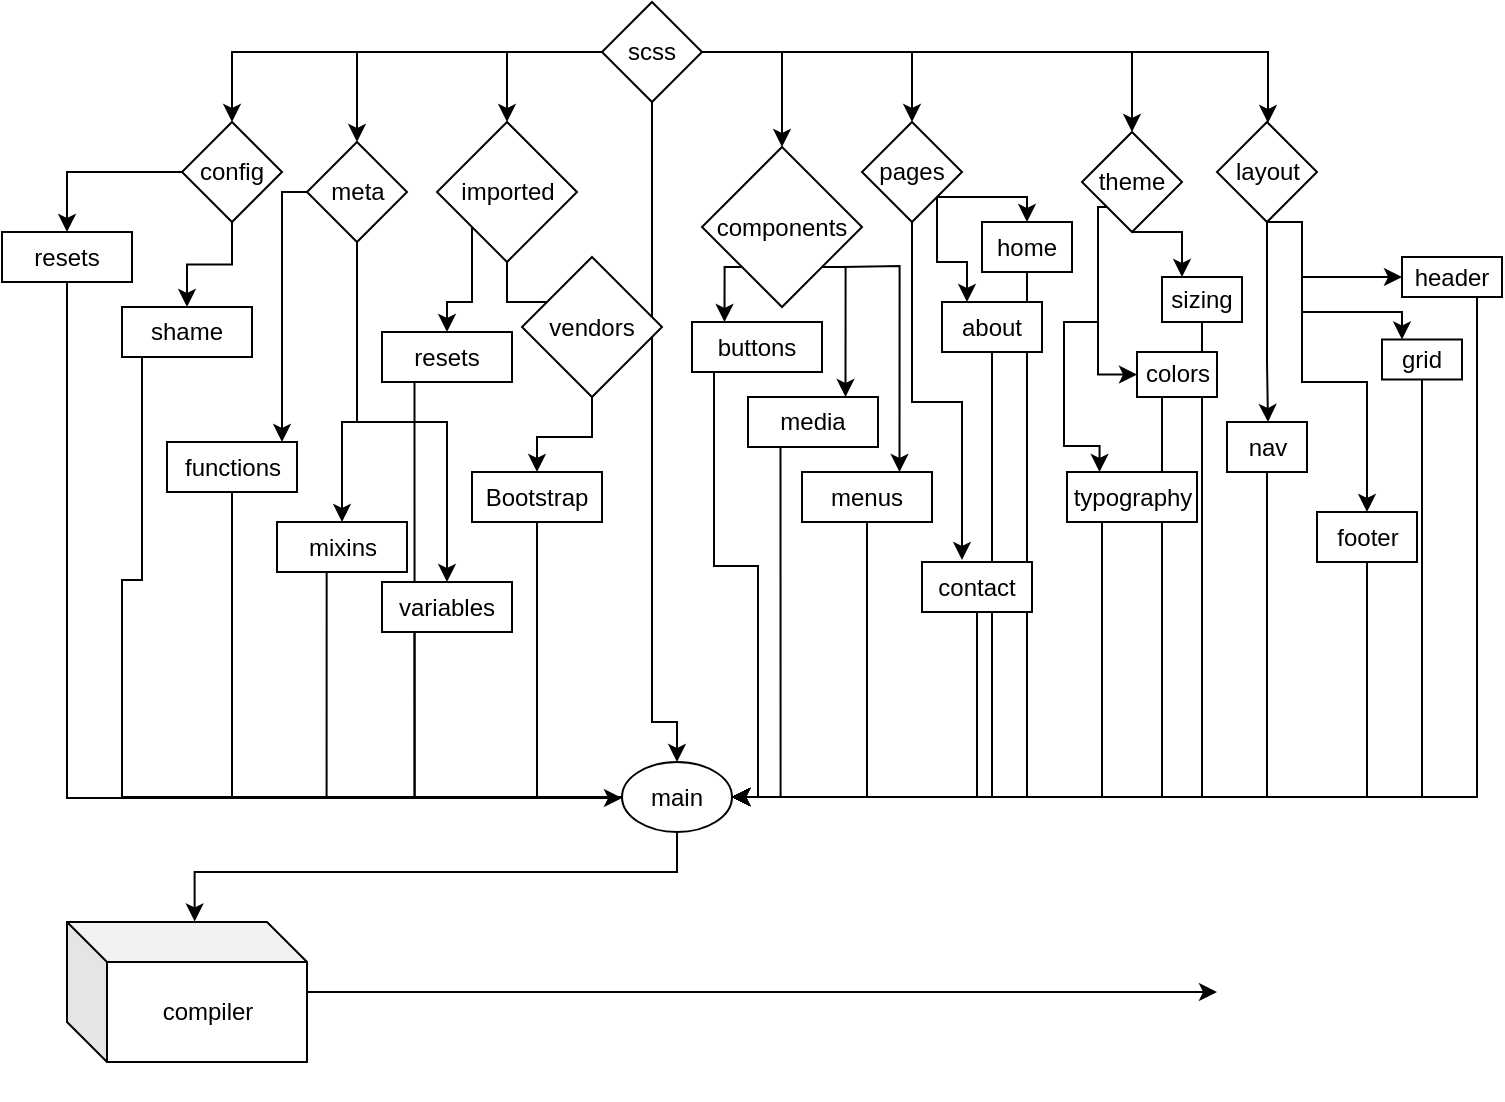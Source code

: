 <mxfile version="13.7.7"><diagram id="FBBRjGyNT6LOOLZ67WMv" name="Page-1"><mxGraphModel dx="628" dy="480" grid="1" gridSize="10" guides="1" tooltips="1" connect="1" arrows="1" fold="1" page="1" pageScale="1" pageWidth="850" pageHeight="1100" background="none" math="0" shadow="0"><root><mxCell id="0"/><mxCell id="1" parent="0"/><mxCell id="kTXLFT6AYxZkji_LVLMk-94" style="edgeStyle=orthogonalEdgeStyle;rounded=0;orthogonalLoop=1;jettySize=auto;html=1;exitX=0.5;exitY=1;exitDx=0;exitDy=0;entryX=1;entryY=0.5;entryDx=0;entryDy=0;startArrow=none;startFill=0;endArrow=classic;endFill=1;" edge="1" parent="1" source="kTXLFT6AYxZkji_LVLMk-51" target="kTXLFT6AYxZkji_LVLMk-16"><mxGeometry relative="1" as="geometry"/></mxCell><mxCell id="kTXLFT6AYxZkji_LVLMk-80" style="edgeStyle=orthogonalEdgeStyle;rounded=0;orthogonalLoop=1;jettySize=auto;html=1;entryX=0;entryY=0.5;entryDx=0;entryDy=0;startArrow=none;startFill=0;endArrow=none;endFill=0;exitX=0.25;exitY=1;exitDx=0;exitDy=0;" edge="1" parent="1" source="kTXLFT6AYxZkji_LVLMk-40" target="kTXLFT6AYxZkji_LVLMk-16"><mxGeometry relative="1" as="geometry"/></mxCell><mxCell id="kTXLFT6AYxZkji_LVLMk-3" value="" style="edgeStyle=orthogonalEdgeStyle;rounded=0;orthogonalLoop=1;jettySize=auto;html=1;" edge="1" parent="1" source="kTXLFT6AYxZkji_LVLMk-1" target="kTXLFT6AYxZkji_LVLMk-2"><mxGeometry relative="1" as="geometry"/></mxCell><mxCell id="kTXLFT6AYxZkji_LVLMk-5" value="" style="edgeStyle=orthogonalEdgeStyle;rounded=0;orthogonalLoop=1;jettySize=auto;html=1;" edge="1" parent="1" source="kTXLFT6AYxZkji_LVLMk-1" target="kTXLFT6AYxZkji_LVLMk-4"><mxGeometry relative="1" as="geometry"/></mxCell><mxCell id="kTXLFT6AYxZkji_LVLMk-7" value="" style="edgeStyle=orthogonalEdgeStyle;rounded=0;orthogonalLoop=1;jettySize=auto;html=1;" edge="1" parent="1" source="kTXLFT6AYxZkji_LVLMk-1" target="kTXLFT6AYxZkji_LVLMk-6"><mxGeometry relative="1" as="geometry"/></mxCell><mxCell id="kTXLFT6AYxZkji_LVLMk-9" value="" style="edgeStyle=orthogonalEdgeStyle;rounded=0;orthogonalLoop=1;jettySize=auto;html=1;" edge="1" parent="1" source="kTXLFT6AYxZkji_LVLMk-1" target="kTXLFT6AYxZkji_LVLMk-8"><mxGeometry relative="1" as="geometry"><Array as="points"><mxPoint x="683" y="65"/></Array></mxGeometry></mxCell><mxCell id="kTXLFT6AYxZkji_LVLMk-11" value="" style="edgeStyle=orthogonalEdgeStyle;rounded=0;orthogonalLoop=1;jettySize=auto;html=1;" edge="1" parent="1" source="kTXLFT6AYxZkji_LVLMk-1" target="kTXLFT6AYxZkji_LVLMk-10"><mxGeometry relative="1" as="geometry"/></mxCell><mxCell id="kTXLFT6AYxZkji_LVLMk-13" value="" style="edgeStyle=orthogonalEdgeStyle;rounded=0;orthogonalLoop=1;jettySize=auto;html=1;" edge="1" parent="1" source="kTXLFT6AYxZkji_LVLMk-1" target="kTXLFT6AYxZkji_LVLMk-12"><mxGeometry relative="1" as="geometry"/></mxCell><mxCell id="kTXLFT6AYxZkji_LVLMk-15" value="" style="edgeStyle=orthogonalEdgeStyle;rounded=0;orthogonalLoop=1;jettySize=auto;html=1;" edge="1" parent="1" source="kTXLFT6AYxZkji_LVLMk-1" target="kTXLFT6AYxZkji_LVLMk-14"><mxGeometry relative="1" as="geometry"><Array as="points"><mxPoint x="440" y="65"/></Array></mxGeometry></mxCell><mxCell id="kTXLFT6AYxZkji_LVLMk-17" value="" style="edgeStyle=orthogonalEdgeStyle;rounded=0;orthogonalLoop=1;jettySize=auto;html=1;entryX=0.5;entryY=0;entryDx=0;entryDy=0;" edge="1" parent="1" source="kTXLFT6AYxZkji_LVLMk-1" target="kTXLFT6AYxZkji_LVLMk-16"><mxGeometry relative="1" as="geometry"><Array as="points"><mxPoint x="375" y="400"/><mxPoint x="388" y="400"/></Array></mxGeometry></mxCell><mxCell id="kTXLFT6AYxZkji_LVLMk-1" value="scss" style="rhombus;whiteSpace=wrap;html=1;" vertex="1" parent="1"><mxGeometry x="350" y="40" width="50" height="50" as="geometry"/></mxCell><mxCell id="kTXLFT6AYxZkji_LVLMk-19" value="" style="edgeStyle=orthogonalEdgeStyle;rounded=0;orthogonalLoop=1;jettySize=auto;html=1;" edge="1" parent="1" source="kTXLFT6AYxZkji_LVLMk-2" target="kTXLFT6AYxZkji_LVLMk-18"><mxGeometry relative="1" as="geometry"/></mxCell><mxCell id="kTXLFT6AYxZkji_LVLMk-21" value="" style="edgeStyle=orthogonalEdgeStyle;rounded=0;orthogonalLoop=1;jettySize=auto;html=1;" edge="1" parent="1" source="kTXLFT6AYxZkji_LVLMk-2" target="kTXLFT6AYxZkji_LVLMk-20"><mxGeometry relative="1" as="geometry"/></mxCell><mxCell id="kTXLFT6AYxZkji_LVLMk-2" value="config" style="rhombus;whiteSpace=wrap;html=1;" vertex="1" parent="1"><mxGeometry x="140" y="100" width="50" height="50" as="geometry"/></mxCell><mxCell id="kTXLFT6AYxZkji_LVLMk-25" value="" style="edgeStyle=orthogonalEdgeStyle;rounded=0;orthogonalLoop=1;jettySize=auto;html=1;" edge="1" parent="1" source="kTXLFT6AYxZkji_LVLMk-4" target="kTXLFT6AYxZkji_LVLMk-22"><mxGeometry relative="1" as="geometry"><Array as="points"><mxPoint x="190" y="135"/></Array></mxGeometry></mxCell><mxCell id="kTXLFT6AYxZkji_LVLMk-4" value="meta" style="rhombus;whiteSpace=wrap;html=1;" vertex="1" parent="1"><mxGeometry x="202.5" y="110" width="50" height="50" as="geometry"/></mxCell><mxCell id="kTXLFT6AYxZkji_LVLMk-32" value="" style="edgeStyle=orthogonalEdgeStyle;rounded=0;orthogonalLoop=1;jettySize=auto;html=1;startArrow=none;startFill=0;endArrow=classic;endFill=1;" edge="1" parent="1" source="kTXLFT6AYxZkji_LVLMk-6" target="kTXLFT6AYxZkji_LVLMk-31"><mxGeometry relative="1" as="geometry"/></mxCell><mxCell id="kTXLFT6AYxZkji_LVLMk-41" style="edgeStyle=orthogonalEdgeStyle;rounded=0;orthogonalLoop=1;jettySize=auto;html=1;exitX=0;exitY=1;exitDx=0;exitDy=0;entryX=0.5;entryY=0;entryDx=0;entryDy=0;startArrow=none;startFill=0;endArrow=classic;endFill=1;" edge="1" parent="1" source="kTXLFT6AYxZkji_LVLMk-6" target="kTXLFT6AYxZkji_LVLMk-40"><mxGeometry relative="1" as="geometry"/></mxCell><mxCell id="kTXLFT6AYxZkji_LVLMk-6" value="imported" style="rhombus;whiteSpace=wrap;html=1;" vertex="1" parent="1"><mxGeometry x="267.5" y="100" width="70" height="70" as="geometry"/></mxCell><mxCell id="kTXLFT6AYxZkji_LVLMk-56" value="" style="edgeStyle=orthogonalEdgeStyle;rounded=0;orthogonalLoop=1;jettySize=auto;html=1;startArrow=none;startFill=0;endArrow=classic;endFill=1;exitX=0.5;exitY=1;exitDx=0;exitDy=0;entryX=0;entryY=0.5;entryDx=0;entryDy=0;" edge="1" parent="1" source="kTXLFT6AYxZkji_LVLMk-8" target="kTXLFT6AYxZkji_LVLMk-42"><mxGeometry relative="1" as="geometry"><Array as="points"><mxPoint x="700" y="150"/><mxPoint x="700" y="178"/></Array></mxGeometry></mxCell><mxCell id="kTXLFT6AYxZkji_LVLMk-57" value="" style="edgeStyle=orthogonalEdgeStyle;rounded=0;orthogonalLoop=1;jettySize=auto;html=1;startArrow=none;startFill=0;endArrow=classic;endFill=1;" edge="1" parent="1" source="kTXLFT6AYxZkji_LVLMk-8" target="kTXLFT6AYxZkji_LVLMk-44"><mxGeometry relative="1" as="geometry"><Array as="points"><mxPoint x="683" y="220"/><mxPoint x="683" y="220"/></Array></mxGeometry></mxCell><mxCell id="kTXLFT6AYxZkji_LVLMk-58" style="edgeStyle=orthogonalEdgeStyle;rounded=0;orthogonalLoop=1;jettySize=auto;html=1;exitX=0.5;exitY=1;exitDx=0;exitDy=0;entryX=0.5;entryY=0;entryDx=0;entryDy=0;startArrow=none;startFill=0;endArrow=classic;endFill=1;" edge="1" parent="1" source="kTXLFT6AYxZkji_LVLMk-8" target="kTXLFT6AYxZkji_LVLMk-43"><mxGeometry relative="1" as="geometry"><Array as="points"><mxPoint x="700" y="150"/><mxPoint x="700" y="230"/><mxPoint x="732" y="230"/></Array></mxGeometry></mxCell><mxCell id="kTXLFT6AYxZkji_LVLMk-69" style="edgeStyle=orthogonalEdgeStyle;rounded=0;orthogonalLoop=1;jettySize=auto;html=1;exitX=0.5;exitY=1;exitDx=0;exitDy=0;entryX=0.25;entryY=0;entryDx=0;entryDy=0;startArrow=none;startFill=0;endArrow=classic;endFill=1;" edge="1" parent="1" source="kTXLFT6AYxZkji_LVLMk-8" target="kTXLFT6AYxZkji_LVLMk-52"><mxGeometry relative="1" as="geometry"><Array as="points"><mxPoint x="700" y="150"/><mxPoint x="700" y="195"/><mxPoint x="750" y="195"/></Array></mxGeometry></mxCell><mxCell id="kTXLFT6AYxZkji_LVLMk-8" value="layout" style="rhombus;whiteSpace=wrap;html=1;" vertex="1" parent="1"><mxGeometry x="657.5" y="100" width="50" height="50" as="geometry"/></mxCell><mxCell id="kTXLFT6AYxZkji_LVLMk-63" style="edgeStyle=orthogonalEdgeStyle;rounded=0;orthogonalLoop=1;jettySize=auto;html=1;exitX=0.5;exitY=1;exitDx=0;exitDy=0;entryX=0.25;entryY=0;entryDx=0;entryDy=0;startArrow=none;startFill=0;endArrow=classic;endFill=1;" edge="1" parent="1" source="kTXLFT6AYxZkji_LVLMk-10" target="kTXLFT6AYxZkji_LVLMk-51"><mxGeometry relative="1" as="geometry"/></mxCell><mxCell id="kTXLFT6AYxZkji_LVLMk-64" style="edgeStyle=orthogonalEdgeStyle;rounded=0;orthogonalLoop=1;jettySize=auto;html=1;exitX=0;exitY=1;exitDx=0;exitDy=0;entryX=0.25;entryY=0;entryDx=0;entryDy=0;startArrow=none;startFill=0;endArrow=classic;endFill=1;" edge="1" parent="1" source="kTXLFT6AYxZkji_LVLMk-10" target="kTXLFT6AYxZkji_LVLMk-50"><mxGeometry relative="1" as="geometry"><Array as="points"><mxPoint x="598" y="142"/><mxPoint x="598" y="200"/><mxPoint x="581" y="200"/><mxPoint x="581" y="262"/></Array></mxGeometry></mxCell><mxCell id="kTXLFT6AYxZkji_LVLMk-65" style="edgeStyle=orthogonalEdgeStyle;rounded=0;orthogonalLoop=1;jettySize=auto;html=1;exitX=0;exitY=1;exitDx=0;exitDy=0;entryX=0;entryY=0.5;entryDx=0;entryDy=0;startArrow=none;startFill=0;endArrow=classic;endFill=1;" edge="1" parent="1" source="kTXLFT6AYxZkji_LVLMk-10" target="kTXLFT6AYxZkji_LVLMk-49"><mxGeometry relative="1" as="geometry"><Array as="points"><mxPoint x="598" y="143"/><mxPoint x="598" y="226"/></Array></mxGeometry></mxCell><mxCell id="kTXLFT6AYxZkji_LVLMk-10" value="theme" style="rhombus;whiteSpace=wrap;html=1;" vertex="1" parent="1"><mxGeometry x="590" y="105" width="50" height="50" as="geometry"/></mxCell><mxCell id="kTXLFT6AYxZkji_LVLMk-66" value="" style="edgeStyle=orthogonalEdgeStyle;rounded=0;orthogonalLoop=1;jettySize=auto;html=1;startArrow=none;startFill=0;endArrow=classic;endFill=1;" edge="1" parent="1" source="kTXLFT6AYxZkji_LVLMk-12"><mxGeometry relative="1" as="geometry"><mxPoint x="530" y="319" as="targetPoint"/><Array as="points"><mxPoint x="505" y="240"/><mxPoint x="530" y="240"/><mxPoint x="530" y="319"/></Array></mxGeometry></mxCell><mxCell id="kTXLFT6AYxZkji_LVLMk-72" style="edgeStyle=orthogonalEdgeStyle;rounded=0;orthogonalLoop=1;jettySize=auto;html=1;exitX=1;exitY=1;exitDx=0;exitDy=0;entryX=0.25;entryY=0;entryDx=0;entryDy=0;startArrow=none;startFill=0;endArrow=classic;endFill=1;" edge="1" parent="1" source="kTXLFT6AYxZkji_LVLMk-12" target="kTXLFT6AYxZkji_LVLMk-47"><mxGeometry relative="1" as="geometry"/></mxCell><mxCell id="kTXLFT6AYxZkji_LVLMk-73" style="edgeStyle=orthogonalEdgeStyle;rounded=0;orthogonalLoop=1;jettySize=auto;html=1;exitX=1;exitY=1;exitDx=0;exitDy=0;entryX=0.5;entryY=0;entryDx=0;entryDy=0;startArrow=none;startFill=0;endArrow=classic;endFill=1;" edge="1" parent="1" source="kTXLFT6AYxZkji_LVLMk-12" target="kTXLFT6AYxZkji_LVLMk-46"><mxGeometry relative="1" as="geometry"><Array as="points"><mxPoint x="563" y="138"/></Array></mxGeometry></mxCell><mxCell id="kTXLFT6AYxZkji_LVLMk-12" value="pages" style="rhombus;whiteSpace=wrap;html=1;" vertex="1" parent="1"><mxGeometry x="480" y="100" width="50" height="50" as="geometry"/></mxCell><mxCell id="kTXLFT6AYxZkji_LVLMk-61" style="edgeStyle=orthogonalEdgeStyle;rounded=0;orthogonalLoop=1;jettySize=auto;html=1;exitX=0;exitY=1;exitDx=0;exitDy=0;entryX=0.25;entryY=0;entryDx=0;entryDy=0;startArrow=none;startFill=0;endArrow=classic;endFill=1;" edge="1" parent="1" source="kTXLFT6AYxZkji_LVLMk-14" target="kTXLFT6AYxZkji_LVLMk-53"><mxGeometry relative="1" as="geometry"/></mxCell><mxCell id="kTXLFT6AYxZkji_LVLMk-84" style="edgeStyle=orthogonalEdgeStyle;rounded=0;orthogonalLoop=1;jettySize=auto;html=1;exitX=1;exitY=1;exitDx=0;exitDy=0;entryX=0.75;entryY=0;entryDx=0;entryDy=0;startArrow=none;startFill=0;endArrow=classic;endFill=1;" edge="1" parent="1" source="kTXLFT6AYxZkji_LVLMk-14" target="kTXLFT6AYxZkji_LVLMk-54"><mxGeometry relative="1" as="geometry"><Array as="points"><mxPoint x="472" y="172"/></Array></mxGeometry></mxCell><mxCell id="kTXLFT6AYxZkji_LVLMk-85" style="edgeStyle=orthogonalEdgeStyle;rounded=0;orthogonalLoop=1;jettySize=auto;html=1;exitX=1;exitY=1;exitDx=0;exitDy=0;entryX=0.75;entryY=0;entryDx=0;entryDy=0;startArrow=none;startFill=0;endArrow=classic;endFill=1;" edge="1" parent="1" source="kTXLFT6AYxZkji_LVLMk-14" target="kTXLFT6AYxZkji_LVLMk-55"><mxGeometry relative="1" as="geometry"><Array as="points"><mxPoint x="470" y="172"/><mxPoint x="499" y="172"/></Array></mxGeometry></mxCell><mxCell id="kTXLFT6AYxZkji_LVLMk-14" value="components" style="rhombus;whiteSpace=wrap;html=1;" vertex="1" parent="1"><mxGeometry x="400" y="112.5" width="80" height="80" as="geometry"/></mxCell><mxCell id="kTXLFT6AYxZkji_LVLMk-100" style="edgeStyle=orthogonalEdgeStyle;rounded=0;orthogonalLoop=1;jettySize=auto;html=1;exitX=0.5;exitY=1;exitDx=0;exitDy=0;entryX=0.532;entryY=-0.004;entryDx=0;entryDy=0;entryPerimeter=0;startArrow=none;startFill=0;endArrow=classic;endFill=1;" edge="1" parent="1" source="kTXLFT6AYxZkji_LVLMk-16" target="kTXLFT6AYxZkji_LVLMk-99"><mxGeometry relative="1" as="geometry"><Array as="points"><mxPoint x="387" y="475"/><mxPoint x="146" y="475"/></Array></mxGeometry></mxCell><mxCell id="kTXLFT6AYxZkji_LVLMk-16" value="main" style="ellipse;whiteSpace=wrap;html=1;" vertex="1" parent="1"><mxGeometry x="360" y="420" width="55" height="35" as="geometry"/></mxCell><mxCell id="kTXLFT6AYxZkji_LVLMk-75" style="edgeStyle=orthogonalEdgeStyle;rounded=0;orthogonalLoop=1;jettySize=auto;html=1;startArrow=none;startFill=0;endArrow=classic;endFill=1;" edge="1" parent="1" source="kTXLFT6AYxZkji_LVLMk-18"><mxGeometry relative="1" as="geometry"><mxPoint x="360" y="438" as="targetPoint"/><Array as="points"><mxPoint x="83" y="438"/></Array></mxGeometry></mxCell><mxCell id="kTXLFT6AYxZkji_LVLMk-18" value="resets" style="whiteSpace=wrap;html=1;" vertex="1" parent="1"><mxGeometry x="50" y="155" width="65" height="25" as="geometry"/></mxCell><mxCell id="kTXLFT6AYxZkji_LVLMk-76" style="edgeStyle=orthogonalEdgeStyle;rounded=0;orthogonalLoop=1;jettySize=auto;html=1;exitX=0.5;exitY=1;exitDx=0;exitDy=0;startArrow=none;startFill=0;endArrow=none;endFill=0;entryX=0;entryY=0.5;entryDx=0;entryDy=0;" edge="1" parent="1" source="kTXLFT6AYxZkji_LVLMk-20" target="kTXLFT6AYxZkji_LVLMk-16"><mxGeometry relative="1" as="geometry"><mxPoint x="110" y="440" as="targetPoint"/><Array as="points"><mxPoint x="120" y="218"/><mxPoint x="120" y="329"/><mxPoint x="110" y="329"/><mxPoint x="110" y="438"/></Array></mxGeometry></mxCell><mxCell id="kTXLFT6AYxZkji_LVLMk-20" value="shame" style="whiteSpace=wrap;html=1;" vertex="1" parent="1"><mxGeometry x="110" y="192.5" width="65" height="25" as="geometry"/></mxCell><mxCell id="kTXLFT6AYxZkji_LVLMk-77" style="edgeStyle=orthogonalEdgeStyle;rounded=0;orthogonalLoop=1;jettySize=auto;html=1;entryX=0;entryY=0.5;entryDx=0;entryDy=0;startArrow=none;startFill=0;endArrow=none;endFill=0;exitX=0.5;exitY=1;exitDx=0;exitDy=0;" edge="1" parent="1" source="kTXLFT6AYxZkji_LVLMk-22" target="kTXLFT6AYxZkji_LVLMk-16"><mxGeometry relative="1" as="geometry"/></mxCell><mxCell id="kTXLFT6AYxZkji_LVLMk-22" value="functions" style="whiteSpace=wrap;html=1;" vertex="1" parent="1"><mxGeometry x="132.5" y="260" width="65" height="25" as="geometry"/></mxCell><mxCell id="kTXLFT6AYxZkji_LVLMk-30" style="edgeStyle=orthogonalEdgeStyle;rounded=0;orthogonalLoop=1;jettySize=auto;html=1;exitX=0.5;exitY=0;exitDx=0;exitDy=0;entryX=0.5;entryY=1;entryDx=0;entryDy=0;startArrow=classic;startFill=1;endArrow=none;endFill=0;" edge="1" parent="1" source="kTXLFT6AYxZkji_LVLMk-23" target="kTXLFT6AYxZkji_LVLMk-4"><mxGeometry relative="1" as="geometry"><Array as="points"><mxPoint x="220" y="250"/><mxPoint x="227" y="250"/></Array></mxGeometry></mxCell><mxCell id="kTXLFT6AYxZkji_LVLMk-78" style="edgeStyle=orthogonalEdgeStyle;rounded=0;orthogonalLoop=1;jettySize=auto;html=1;entryX=0;entryY=0.5;entryDx=0;entryDy=0;startArrow=none;startFill=0;endArrow=none;endFill=0;exitX=0.382;exitY=1.021;exitDx=0;exitDy=0;exitPerimeter=0;" edge="1" parent="1" source="kTXLFT6AYxZkji_LVLMk-23" target="kTXLFT6AYxZkji_LVLMk-16"><mxGeometry relative="1" as="geometry"/></mxCell><mxCell id="kTXLFT6AYxZkji_LVLMk-23" value="mixins" style="whiteSpace=wrap;html=1;" vertex="1" parent="1"><mxGeometry x="187.5" y="300" width="65" height="25" as="geometry"/></mxCell><mxCell id="kTXLFT6AYxZkji_LVLMk-26" value="" style="edgeStyle=orthogonalEdgeStyle;rounded=0;orthogonalLoop=1;jettySize=auto;html=1;entryX=0.5;entryY=1;entryDx=0;entryDy=0;endArrow=none;endFill=0;startArrow=classic;startFill=1;" edge="1" parent="1" source="kTXLFT6AYxZkji_LVLMk-24" target="kTXLFT6AYxZkji_LVLMk-4"><mxGeometry relative="1" as="geometry"><Array as="points"><mxPoint x="273" y="250"/><mxPoint x="227" y="250"/></Array></mxGeometry></mxCell><mxCell id="kTXLFT6AYxZkji_LVLMk-79" style="edgeStyle=orthogonalEdgeStyle;rounded=0;orthogonalLoop=1;jettySize=auto;html=1;entryX=0;entryY=0.5;entryDx=0;entryDy=0;startArrow=none;startFill=0;endArrow=none;endFill=0;exitX=0.25;exitY=1;exitDx=0;exitDy=0;" edge="1" parent="1" source="kTXLFT6AYxZkji_LVLMk-24" target="kTXLFT6AYxZkji_LVLMk-16"><mxGeometry relative="1" as="geometry"/></mxCell><mxCell id="kTXLFT6AYxZkji_LVLMk-24" value="variables" style="whiteSpace=wrap;html=1;" vertex="1" parent="1"><mxGeometry x="240" y="330" width="65" height="25" as="geometry"/></mxCell><mxCell id="kTXLFT6AYxZkji_LVLMk-39" value="" style="edgeStyle=orthogonalEdgeStyle;rounded=0;orthogonalLoop=1;jettySize=auto;html=1;startArrow=none;startFill=0;endArrow=classic;endFill=1;entryX=0.5;entryY=0;entryDx=0;entryDy=0;" edge="1" parent="1" source="kTXLFT6AYxZkji_LVLMk-31" target="kTXLFT6AYxZkji_LVLMk-35"><mxGeometry relative="1" as="geometry"/></mxCell><mxCell id="kTXLFT6AYxZkji_LVLMk-31" value="vendors" style="rhombus;whiteSpace=wrap;html=1;" vertex="1" parent="1"><mxGeometry x="310" y="167.5" width="70" height="70" as="geometry"/></mxCell><mxCell id="kTXLFT6AYxZkji_LVLMk-81" style="edgeStyle=orthogonalEdgeStyle;rounded=0;orthogonalLoop=1;jettySize=auto;html=1;entryX=0;entryY=0.5;entryDx=0;entryDy=0;startArrow=none;startFill=0;endArrow=none;endFill=0;exitX=0.5;exitY=1;exitDx=0;exitDy=0;" edge="1" parent="1" source="kTXLFT6AYxZkji_LVLMk-35" target="kTXLFT6AYxZkji_LVLMk-16"><mxGeometry relative="1" as="geometry"/></mxCell><mxCell id="kTXLFT6AYxZkji_LVLMk-35" value="Bootstrap" style="whiteSpace=wrap;html=1;" vertex="1" parent="1"><mxGeometry x="285" y="275" width="65" height="25" as="geometry"/></mxCell><mxCell id="kTXLFT6AYxZkji_LVLMk-40" value="resets" style="whiteSpace=wrap;html=1;" vertex="1" parent="1"><mxGeometry x="240" y="205" width="65" height="25" as="geometry"/></mxCell><mxCell id="kTXLFT6AYxZkji_LVLMk-98" style="edgeStyle=orthogonalEdgeStyle;rounded=0;orthogonalLoop=1;jettySize=auto;html=1;exitX=0.75;exitY=1;exitDx=0;exitDy=0;entryX=1;entryY=0.5;entryDx=0;entryDy=0;startArrow=none;startFill=0;endArrow=classic;endFill=1;" edge="1" parent="1" source="kTXLFT6AYxZkji_LVLMk-42" target="kTXLFT6AYxZkji_LVLMk-16"><mxGeometry relative="1" as="geometry"/></mxCell><mxCell id="kTXLFT6AYxZkji_LVLMk-42" value="header" style="whiteSpace=wrap;html=1;" vertex="1" parent="1"><mxGeometry x="750" y="167.5" width="50" height="20" as="geometry"/></mxCell><mxCell id="kTXLFT6AYxZkji_LVLMk-96" style="edgeStyle=orthogonalEdgeStyle;rounded=0;orthogonalLoop=1;jettySize=auto;html=1;exitX=0.5;exitY=1;exitDx=0;exitDy=0;entryX=1;entryY=0.5;entryDx=0;entryDy=0;startArrow=none;startFill=0;endArrow=classic;endFill=1;" edge="1" parent="1" source="kTXLFT6AYxZkji_LVLMk-43" target="kTXLFT6AYxZkji_LVLMk-16"><mxGeometry relative="1" as="geometry"/></mxCell><mxCell id="kTXLFT6AYxZkji_LVLMk-43" value="footer" style="whiteSpace=wrap;html=1;" vertex="1" parent="1"><mxGeometry x="707.5" y="295" width="50" height="25" as="geometry"/></mxCell><mxCell id="kTXLFT6AYxZkji_LVLMk-95" style="edgeStyle=orthogonalEdgeStyle;rounded=0;orthogonalLoop=1;jettySize=auto;html=1;exitX=0.5;exitY=1;exitDx=0;exitDy=0;entryX=1;entryY=0.5;entryDx=0;entryDy=0;startArrow=none;startFill=0;endArrow=classic;endFill=1;" edge="1" parent="1" source="kTXLFT6AYxZkji_LVLMk-44" target="kTXLFT6AYxZkji_LVLMk-16"><mxGeometry relative="1" as="geometry"/></mxCell><mxCell id="kTXLFT6AYxZkji_LVLMk-44" value="nav" style="whiteSpace=wrap;html=1;" vertex="1" parent="1"><mxGeometry x="662.5" y="250" width="40" height="25" as="geometry"/></mxCell><mxCell id="kTXLFT6AYxZkji_LVLMk-90" style="edgeStyle=orthogonalEdgeStyle;rounded=0;orthogonalLoop=1;jettySize=auto;html=1;exitX=0.5;exitY=1;exitDx=0;exitDy=0;entryX=1;entryY=0.5;entryDx=0;entryDy=0;startArrow=none;startFill=0;endArrow=classic;endFill=1;" edge="1" parent="1" source="kTXLFT6AYxZkji_LVLMk-46" target="kTXLFT6AYxZkji_LVLMk-16"><mxGeometry relative="1" as="geometry"/></mxCell><mxCell id="kTXLFT6AYxZkji_LVLMk-46" value="home" style="whiteSpace=wrap;html=1;" vertex="1" parent="1"><mxGeometry x="540" y="150" width="45" height="25" as="geometry"/></mxCell><mxCell id="kTXLFT6AYxZkji_LVLMk-89" style="edgeStyle=orthogonalEdgeStyle;rounded=0;orthogonalLoop=1;jettySize=auto;html=1;exitX=0.75;exitY=1;exitDx=0;exitDy=0;startArrow=none;startFill=0;endArrow=classic;endFill=1;entryX=1;entryY=0.5;entryDx=0;entryDy=0;" edge="1" parent="1" source="kTXLFT6AYxZkji_LVLMk-47" target="kTXLFT6AYxZkji_LVLMk-16"><mxGeometry relative="1" as="geometry"><mxPoint x="570" y="450" as="targetPoint"/><Array as="points"><mxPoint x="545" y="215"/><mxPoint x="545" y="438"/></Array></mxGeometry></mxCell><mxCell id="kTXLFT6AYxZkji_LVLMk-47" value="about" style="whiteSpace=wrap;html=1;" vertex="1" parent="1"><mxGeometry x="520" y="190" width="50" height="25" as="geometry"/></mxCell><mxCell id="kTXLFT6AYxZkji_LVLMk-88" style="edgeStyle=orthogonalEdgeStyle;rounded=0;orthogonalLoop=1;jettySize=auto;html=1;exitX=0.5;exitY=1;exitDx=0;exitDy=0;entryX=1;entryY=0.5;entryDx=0;entryDy=0;startArrow=none;startFill=0;endArrow=classic;endFill=1;" edge="1" parent="1" source="kTXLFT6AYxZkji_LVLMk-48" target="kTXLFT6AYxZkji_LVLMk-16"><mxGeometry relative="1" as="geometry"/></mxCell><mxCell id="kTXLFT6AYxZkji_LVLMk-48" value="contact" style="whiteSpace=wrap;html=1;" vertex="1" parent="1"><mxGeometry x="510" y="320" width="55" height="25" as="geometry"/></mxCell><mxCell id="kTXLFT6AYxZkji_LVLMk-93" style="edgeStyle=orthogonalEdgeStyle;rounded=0;orthogonalLoop=1;jettySize=auto;html=1;entryX=1;entryY=0.5;entryDx=0;entryDy=0;startArrow=none;startFill=0;endArrow=classic;endFill=1;" edge="1" parent="1" source="kTXLFT6AYxZkji_LVLMk-49" target="kTXLFT6AYxZkji_LVLMk-16"><mxGeometry relative="1" as="geometry"><Array as="points"><mxPoint x="630" y="438"/></Array></mxGeometry></mxCell><mxCell id="kTXLFT6AYxZkji_LVLMk-49" value="colors" style="whiteSpace=wrap;html=1;" vertex="1" parent="1"><mxGeometry x="617.5" y="215" width="40" height="22.5" as="geometry"/></mxCell><mxCell id="kTXLFT6AYxZkji_LVLMk-92" style="edgeStyle=orthogonalEdgeStyle;rounded=0;orthogonalLoop=1;jettySize=auto;html=1;entryX=1;entryY=0.5;entryDx=0;entryDy=0;startArrow=none;startFill=0;endArrow=classic;endFill=1;" edge="1" parent="1" source="kTXLFT6AYxZkji_LVLMk-50" target="kTXLFT6AYxZkji_LVLMk-16"><mxGeometry relative="1" as="geometry"><Array as="points"><mxPoint x="600" y="438"/></Array></mxGeometry></mxCell><mxCell id="kTXLFT6AYxZkji_LVLMk-50" value="typography" style="whiteSpace=wrap;html=1;" vertex="1" parent="1"><mxGeometry x="582.5" y="275" width="65" height="25" as="geometry"/></mxCell><mxCell id="kTXLFT6AYxZkji_LVLMk-51" value="sizing" style="whiteSpace=wrap;html=1;" vertex="1" parent="1"><mxGeometry x="630" y="177.5" width="40" height="22.5" as="geometry"/></mxCell><mxCell id="kTXLFT6AYxZkji_LVLMk-97" style="edgeStyle=orthogonalEdgeStyle;rounded=0;orthogonalLoop=1;jettySize=auto;html=1;exitX=0.5;exitY=1;exitDx=0;exitDy=0;entryX=1;entryY=0.5;entryDx=0;entryDy=0;startArrow=none;startFill=0;endArrow=classic;endFill=1;" edge="1" parent="1" source="kTXLFT6AYxZkji_LVLMk-52" target="kTXLFT6AYxZkji_LVLMk-16"><mxGeometry relative="1" as="geometry"/></mxCell><mxCell id="kTXLFT6AYxZkji_LVLMk-52" value="grid" style="whiteSpace=wrap;html=1;" vertex="1" parent="1"><mxGeometry x="740" y="208.75" width="40" height="20" as="geometry"/></mxCell><mxCell id="kTXLFT6AYxZkji_LVLMk-82" style="edgeStyle=orthogonalEdgeStyle;rounded=0;orthogonalLoop=1;jettySize=auto;html=1;entryX=1;entryY=0.5;entryDx=0;entryDy=0;startArrow=none;startFill=0;endArrow=classic;endFill=1;" edge="1" parent="1" source="kTXLFT6AYxZkji_LVLMk-53" target="kTXLFT6AYxZkji_LVLMk-16"><mxGeometry relative="1" as="geometry"><Array as="points"><mxPoint x="406" y="322"/><mxPoint x="428" y="322"/><mxPoint x="428" y="438"/></Array></mxGeometry></mxCell><mxCell id="kTXLFT6AYxZkji_LVLMk-53" value="buttons" style="whiteSpace=wrap;html=1;" vertex="1" parent="1"><mxGeometry x="395" y="200" width="65" height="25" as="geometry"/></mxCell><mxCell id="kTXLFT6AYxZkji_LVLMk-86" style="edgeStyle=orthogonalEdgeStyle;rounded=0;orthogonalLoop=1;jettySize=auto;html=1;exitX=0.25;exitY=1;exitDx=0;exitDy=0;entryX=1;entryY=0.5;entryDx=0;entryDy=0;startArrow=none;startFill=0;endArrow=classic;endFill=1;" edge="1" parent="1" source="kTXLFT6AYxZkji_LVLMk-54" target="kTXLFT6AYxZkji_LVLMk-16"><mxGeometry relative="1" as="geometry"/></mxCell><mxCell id="kTXLFT6AYxZkji_LVLMk-54" value="media" style="whiteSpace=wrap;html=1;" vertex="1" parent="1"><mxGeometry x="423" y="237.5" width="65" height="25" as="geometry"/></mxCell><mxCell id="kTXLFT6AYxZkji_LVLMk-87" style="edgeStyle=orthogonalEdgeStyle;rounded=0;orthogonalLoop=1;jettySize=auto;html=1;exitX=0.5;exitY=1;exitDx=0;exitDy=0;entryX=1;entryY=0.5;entryDx=0;entryDy=0;startArrow=none;startFill=0;endArrow=classic;endFill=1;" edge="1" parent="1" source="kTXLFT6AYxZkji_LVLMk-55" target="kTXLFT6AYxZkji_LVLMk-16"><mxGeometry relative="1" as="geometry"/></mxCell><mxCell id="kTXLFT6AYxZkji_LVLMk-55" value="menus" style="whiteSpace=wrap;html=1;" vertex="1" parent="1"><mxGeometry x="450" y="275" width="65" height="25" as="geometry"/></mxCell><mxCell id="kTXLFT6AYxZkji_LVLMk-102" value="" style="edgeStyle=orthogonalEdgeStyle;rounded=0;orthogonalLoop=1;jettySize=auto;html=1;startArrow=none;startFill=0;endArrow=classic;endFill=1;" edge="1" parent="1" source="kTXLFT6AYxZkji_LVLMk-99"><mxGeometry relative="1" as="geometry"><mxPoint x="657.5" y="535.0" as="targetPoint"/></mxGeometry></mxCell><mxCell id="kTXLFT6AYxZkji_LVLMk-99" value="compiler" style="shape=cube;whiteSpace=wrap;html=1;boundedLbl=1;backgroundOutline=1;darkOpacity=0.05;darkOpacity2=0.1;size=20;" vertex="1" parent="1"><mxGeometry x="82.5" y="500" width="120" height="70" as="geometry"/></mxCell><mxCell id="kTXLFT6AYxZkji_LVLMk-104" value="" style="shape=image;imageAspect=0;aspect=fixed;verticalLabelPosition=bottom;verticalAlign=top;image=https://seeklogo.com/images/C/css3-logo-FD8D698B77-seeklogo.com.png;" vertex="1" parent="1"><mxGeometry x="694.63" y="481.41" width="75.73" height="107.17" as="geometry"/></mxCell></root></mxGraphModel></diagram></mxfile>